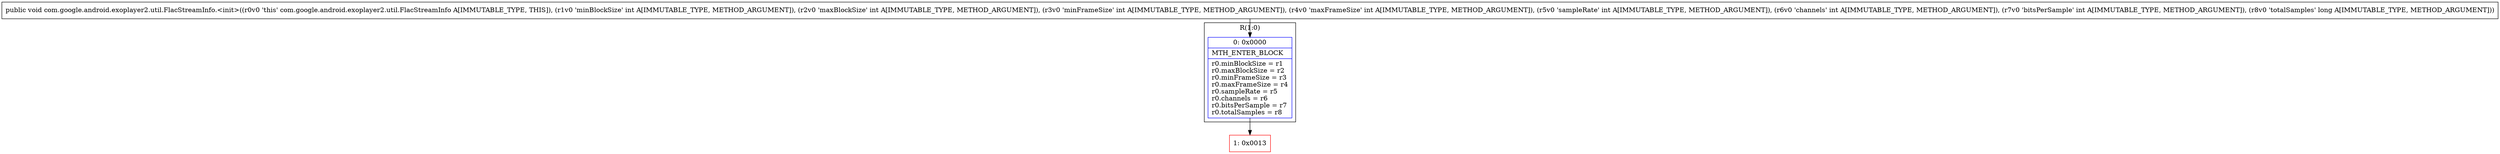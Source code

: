 digraph "CFG forcom.google.android.exoplayer2.util.FlacStreamInfo.\<init\>(IIIIIIIJ)V" {
subgraph cluster_Region_422690946 {
label = "R(1:0)";
node [shape=record,color=blue];
Node_0 [shape=record,label="{0\:\ 0x0000|MTH_ENTER_BLOCK\l|r0.minBlockSize = r1\lr0.maxBlockSize = r2\lr0.minFrameSize = r3\lr0.maxFrameSize = r4\lr0.sampleRate = r5\lr0.channels = r6\lr0.bitsPerSample = r7\lr0.totalSamples = r8\l}"];
}
Node_1 [shape=record,color=red,label="{1\:\ 0x0013}"];
MethodNode[shape=record,label="{public void com.google.android.exoplayer2.util.FlacStreamInfo.\<init\>((r0v0 'this' com.google.android.exoplayer2.util.FlacStreamInfo A[IMMUTABLE_TYPE, THIS]), (r1v0 'minBlockSize' int A[IMMUTABLE_TYPE, METHOD_ARGUMENT]), (r2v0 'maxBlockSize' int A[IMMUTABLE_TYPE, METHOD_ARGUMENT]), (r3v0 'minFrameSize' int A[IMMUTABLE_TYPE, METHOD_ARGUMENT]), (r4v0 'maxFrameSize' int A[IMMUTABLE_TYPE, METHOD_ARGUMENT]), (r5v0 'sampleRate' int A[IMMUTABLE_TYPE, METHOD_ARGUMENT]), (r6v0 'channels' int A[IMMUTABLE_TYPE, METHOD_ARGUMENT]), (r7v0 'bitsPerSample' int A[IMMUTABLE_TYPE, METHOD_ARGUMENT]), (r8v0 'totalSamples' long A[IMMUTABLE_TYPE, METHOD_ARGUMENT])) }"];
MethodNode -> Node_0;
Node_0 -> Node_1;
}

